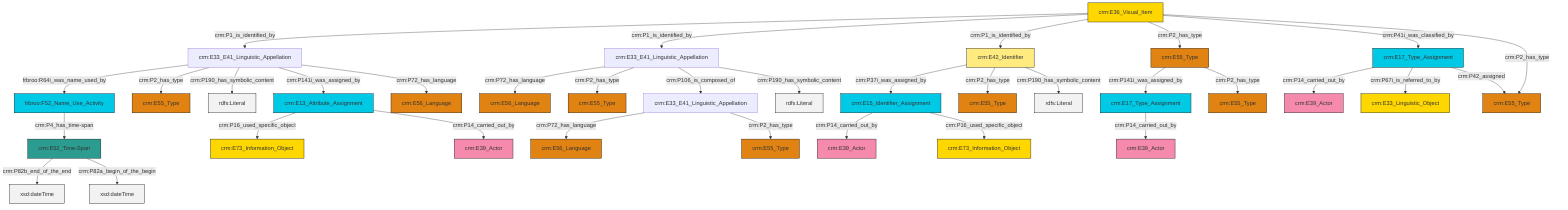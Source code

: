 graph TD
classDef Literal fill:#f2f2f2,stroke:#000000;
classDef CRM_Entity fill:#FFFFFF,stroke:#000000;
classDef Temporal_Entity fill:#00C9E6, stroke:#000000;
classDef Type fill:#E18312, stroke:#000000;
classDef Time-Span fill:#2C9C91, stroke:#000000;
classDef Appellation fill:#FFEB7F, stroke:#000000;
classDef Place fill:#008836, stroke:#000000;
classDef Persistent_Item fill:#B266B2, stroke:#000000;
classDef Conceptual_Object fill:#FFD700, stroke:#000000;
classDef Physical_Thing fill:#D2B48C, stroke:#000000;
classDef Actor fill:#f58aad, stroke:#000000;
classDef PC_Classes fill:#4ce600, stroke:#000000;
classDef Multi fill:#cccccc,stroke:#000000;

0["crm:E13_Attribute_Assignment"]:::Temporal_Entity -->|crm:P16_used_specific_object| 4["crm:E73_Information_Object"]:::Conceptual_Object
5["crm:E33_E41_Linguistic_Appellation"]:::Default -->|crm:P72_has_language| 6["crm:E56_Language"]:::Type
5["crm:E33_E41_Linguistic_Appellation"]:::Default -->|crm:P2_has_type| 7["crm:E55_Type"]:::Type
5["crm:E33_E41_Linguistic_Appellation"]:::Default -->|crm:P106_is_composed_of| 12["crm:E33_E41_Linguistic_Appellation"]:::Default
12["crm:E33_E41_Linguistic_Appellation"]:::Default -->|crm:P72_has_language| 2["crm:E56_Language"]:::Type
16["crm:E52_Time-Span"]:::Time-Span -->|crm:P82b_end_of_the_end| 17[xsd:dateTime]:::Literal
0["crm:E13_Attribute_Assignment"]:::Temporal_Entity -->|crm:P14_carried_out_by| 18["crm:E39_Actor"]:::Actor
14["crm:E17_Type_Assignment"]:::Temporal_Entity -->|crm:P14_carried_out_by| 19["crm:E39_Actor"]:::Actor
20["crm:E33_E41_Linguistic_Appellation"]:::Default -->|frbroo:R64i_was_name_used_by| 21["frbroo:F52_Name_Use_Activity"]:::Temporal_Entity
20["crm:E33_E41_Linguistic_Appellation"]:::Default -->|crm:P2_has_type| 24["crm:E55_Type"]:::Type
5["crm:E33_E41_Linguistic_Appellation"]:::Default -->|crm:P190_has_symbolic_content| 27[rdfs:Literal]:::Literal
28["crm:E36_Visual_Item"]:::Conceptual_Object -->|crm:P1_is_identified_by| 20["crm:E33_E41_Linguistic_Appellation"]:::Default
28["crm:E36_Visual_Item"]:::Conceptual_Object -->|crm:P1_is_identified_by| 5["crm:E33_E41_Linguistic_Appellation"]:::Default
20["crm:E33_E41_Linguistic_Appellation"]:::Default -->|crm:P190_has_symbolic_content| 34[rdfs:Literal]:::Literal
16["crm:E52_Time-Span"]:::Time-Span -->|crm:P82a_begin_of_the_begin| 35[xsd:dateTime]:::Literal
36["crm:E42_Identifier"]:::Appellation -->|crm:P37i_was_assigned_by| 37["crm:E15_Identifier_Assignment"]:::Temporal_Entity
37["crm:E15_Identifier_Assignment"]:::Temporal_Entity -->|crm:P14_carried_out_by| 22["crm:E39_Actor"]:::Actor
28["crm:E36_Visual_Item"]:::Conceptual_Object -->|crm:P1_is_identified_by| 36["crm:E42_Identifier"]:::Appellation
20["crm:E33_E41_Linguistic_Appellation"]:::Default -->|crm:P141i_was_assigned_by| 0["crm:E13_Attribute_Assignment"]:::Temporal_Entity
28["crm:E36_Visual_Item"]:::Conceptual_Object -->|crm:P2_has_type| 29["crm:E55_Type"]:::Type
10["crm:E17_Type_Assignment"]:::Temporal_Entity -->|crm:P14_carried_out_by| 41["crm:E39_Actor"]:::Actor
21["frbroo:F52_Name_Use_Activity"]:::Temporal_Entity -->|crm:P4_has_time-span| 16["crm:E52_Time-Span"]:::Time-Span
37["crm:E15_Identifier_Assignment"]:::Temporal_Entity -->|crm:P16_used_specific_object| 44["crm:E73_Information_Object"]:::Conceptual_Object
14["crm:E17_Type_Assignment"]:::Temporal_Entity -->|crm:P67i_is_referred_to_by| 46["crm:E33_Linguistic_Object"]:::Conceptual_Object
14["crm:E17_Type_Assignment"]:::Temporal_Entity -->|crm:P42_assigned| 32["crm:E55_Type"]:::Type
36["crm:E42_Identifier"]:::Appellation -->|crm:P2_has_type| 52["crm:E55_Type"]:::Type
20["crm:E33_E41_Linguistic_Appellation"]:::Default -->|crm:P72_has_language| 8["crm:E56_Language"]:::Type
28["crm:E36_Visual_Item"]:::Conceptual_Object -->|crm:P41i_was_classified_by| 14["crm:E17_Type_Assignment"]:::Temporal_Entity
29["crm:E55_Type"]:::Type -->|crm:P141i_was_assigned_by| 10["crm:E17_Type_Assignment"]:::Temporal_Entity
29["crm:E55_Type"]:::Type -->|crm:P2_has_type| 25["crm:E55_Type"]:::Type
12["crm:E33_E41_Linguistic_Appellation"]:::Default -->|crm:P2_has_type| 55["crm:E55_Type"]:::Type
28["crm:E36_Visual_Item"]:::Conceptual_Object -->|crm:P2_has_type| 32["crm:E55_Type"]:::Type
36["crm:E42_Identifier"]:::Appellation -->|crm:P190_has_symbolic_content| 61[rdfs:Literal]:::Literal